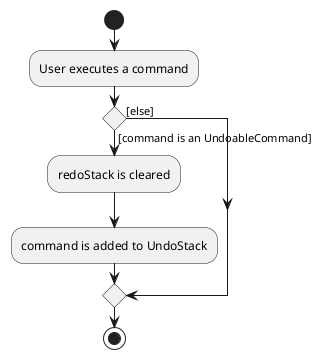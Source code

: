 @startuml

start
:User executes a command;

if () then ([command is an UndoableCommand])
    :redoStack is cleared;
    :command is added to UndoStack;
else ([else])

endif

stop

@enduml